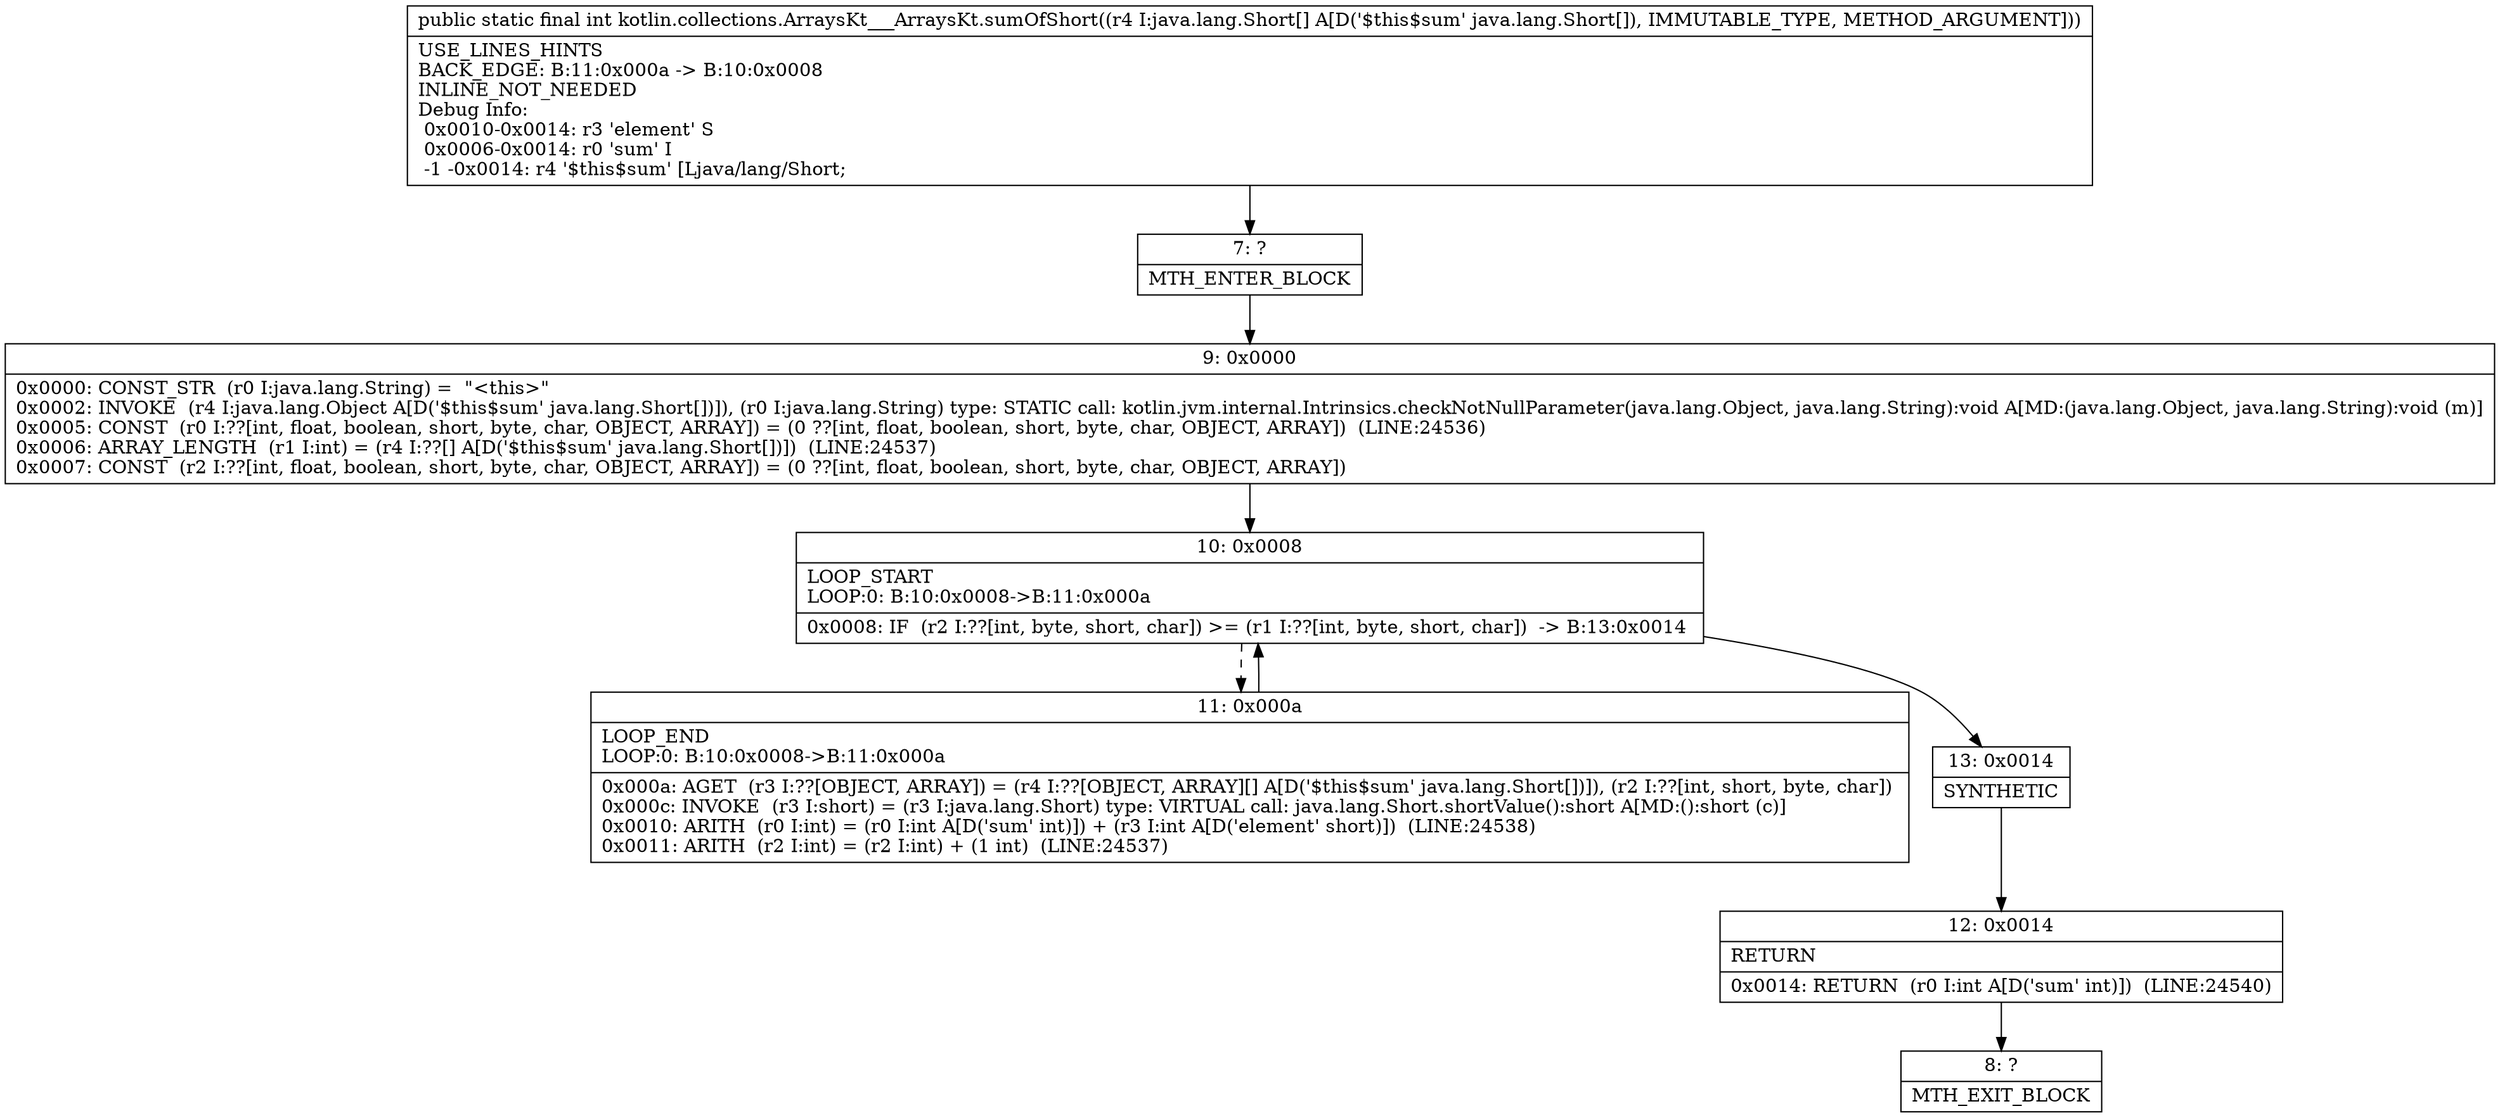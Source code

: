 digraph "CFG forkotlin.collections.ArraysKt___ArraysKt.sumOfShort([Ljava\/lang\/Short;)I" {
Node_7 [shape=record,label="{7\:\ ?|MTH_ENTER_BLOCK\l}"];
Node_9 [shape=record,label="{9\:\ 0x0000|0x0000: CONST_STR  (r0 I:java.lang.String) =  \"\<this\>\" \l0x0002: INVOKE  (r4 I:java.lang.Object A[D('$this$sum' java.lang.Short[])]), (r0 I:java.lang.String) type: STATIC call: kotlin.jvm.internal.Intrinsics.checkNotNullParameter(java.lang.Object, java.lang.String):void A[MD:(java.lang.Object, java.lang.String):void (m)]\l0x0005: CONST  (r0 I:??[int, float, boolean, short, byte, char, OBJECT, ARRAY]) = (0 ??[int, float, boolean, short, byte, char, OBJECT, ARRAY])  (LINE:24536)\l0x0006: ARRAY_LENGTH  (r1 I:int) = (r4 I:??[] A[D('$this$sum' java.lang.Short[])])  (LINE:24537)\l0x0007: CONST  (r2 I:??[int, float, boolean, short, byte, char, OBJECT, ARRAY]) = (0 ??[int, float, boolean, short, byte, char, OBJECT, ARRAY]) \l}"];
Node_10 [shape=record,label="{10\:\ 0x0008|LOOP_START\lLOOP:0: B:10:0x0008\-\>B:11:0x000a\l|0x0008: IF  (r2 I:??[int, byte, short, char]) \>= (r1 I:??[int, byte, short, char])  \-\> B:13:0x0014 \l}"];
Node_11 [shape=record,label="{11\:\ 0x000a|LOOP_END\lLOOP:0: B:10:0x0008\-\>B:11:0x000a\l|0x000a: AGET  (r3 I:??[OBJECT, ARRAY]) = (r4 I:??[OBJECT, ARRAY][] A[D('$this$sum' java.lang.Short[])]), (r2 I:??[int, short, byte, char]) \l0x000c: INVOKE  (r3 I:short) = (r3 I:java.lang.Short) type: VIRTUAL call: java.lang.Short.shortValue():short A[MD:():short (c)]\l0x0010: ARITH  (r0 I:int) = (r0 I:int A[D('sum' int)]) + (r3 I:int A[D('element' short)])  (LINE:24538)\l0x0011: ARITH  (r2 I:int) = (r2 I:int) + (1 int)  (LINE:24537)\l}"];
Node_13 [shape=record,label="{13\:\ 0x0014|SYNTHETIC\l}"];
Node_12 [shape=record,label="{12\:\ 0x0014|RETURN\l|0x0014: RETURN  (r0 I:int A[D('sum' int)])  (LINE:24540)\l}"];
Node_8 [shape=record,label="{8\:\ ?|MTH_EXIT_BLOCK\l}"];
MethodNode[shape=record,label="{public static final int kotlin.collections.ArraysKt___ArraysKt.sumOfShort((r4 I:java.lang.Short[] A[D('$this$sum' java.lang.Short[]), IMMUTABLE_TYPE, METHOD_ARGUMENT]))  | USE_LINES_HINTS\lBACK_EDGE: B:11:0x000a \-\> B:10:0x0008\lINLINE_NOT_NEEDED\lDebug Info:\l  0x0010\-0x0014: r3 'element' S\l  0x0006\-0x0014: r0 'sum' I\l  \-1 \-0x0014: r4 '$this$sum' [Ljava\/lang\/Short;\l}"];
MethodNode -> Node_7;Node_7 -> Node_9;
Node_9 -> Node_10;
Node_10 -> Node_11[style=dashed];
Node_10 -> Node_13;
Node_11 -> Node_10;
Node_13 -> Node_12;
Node_12 -> Node_8;
}

